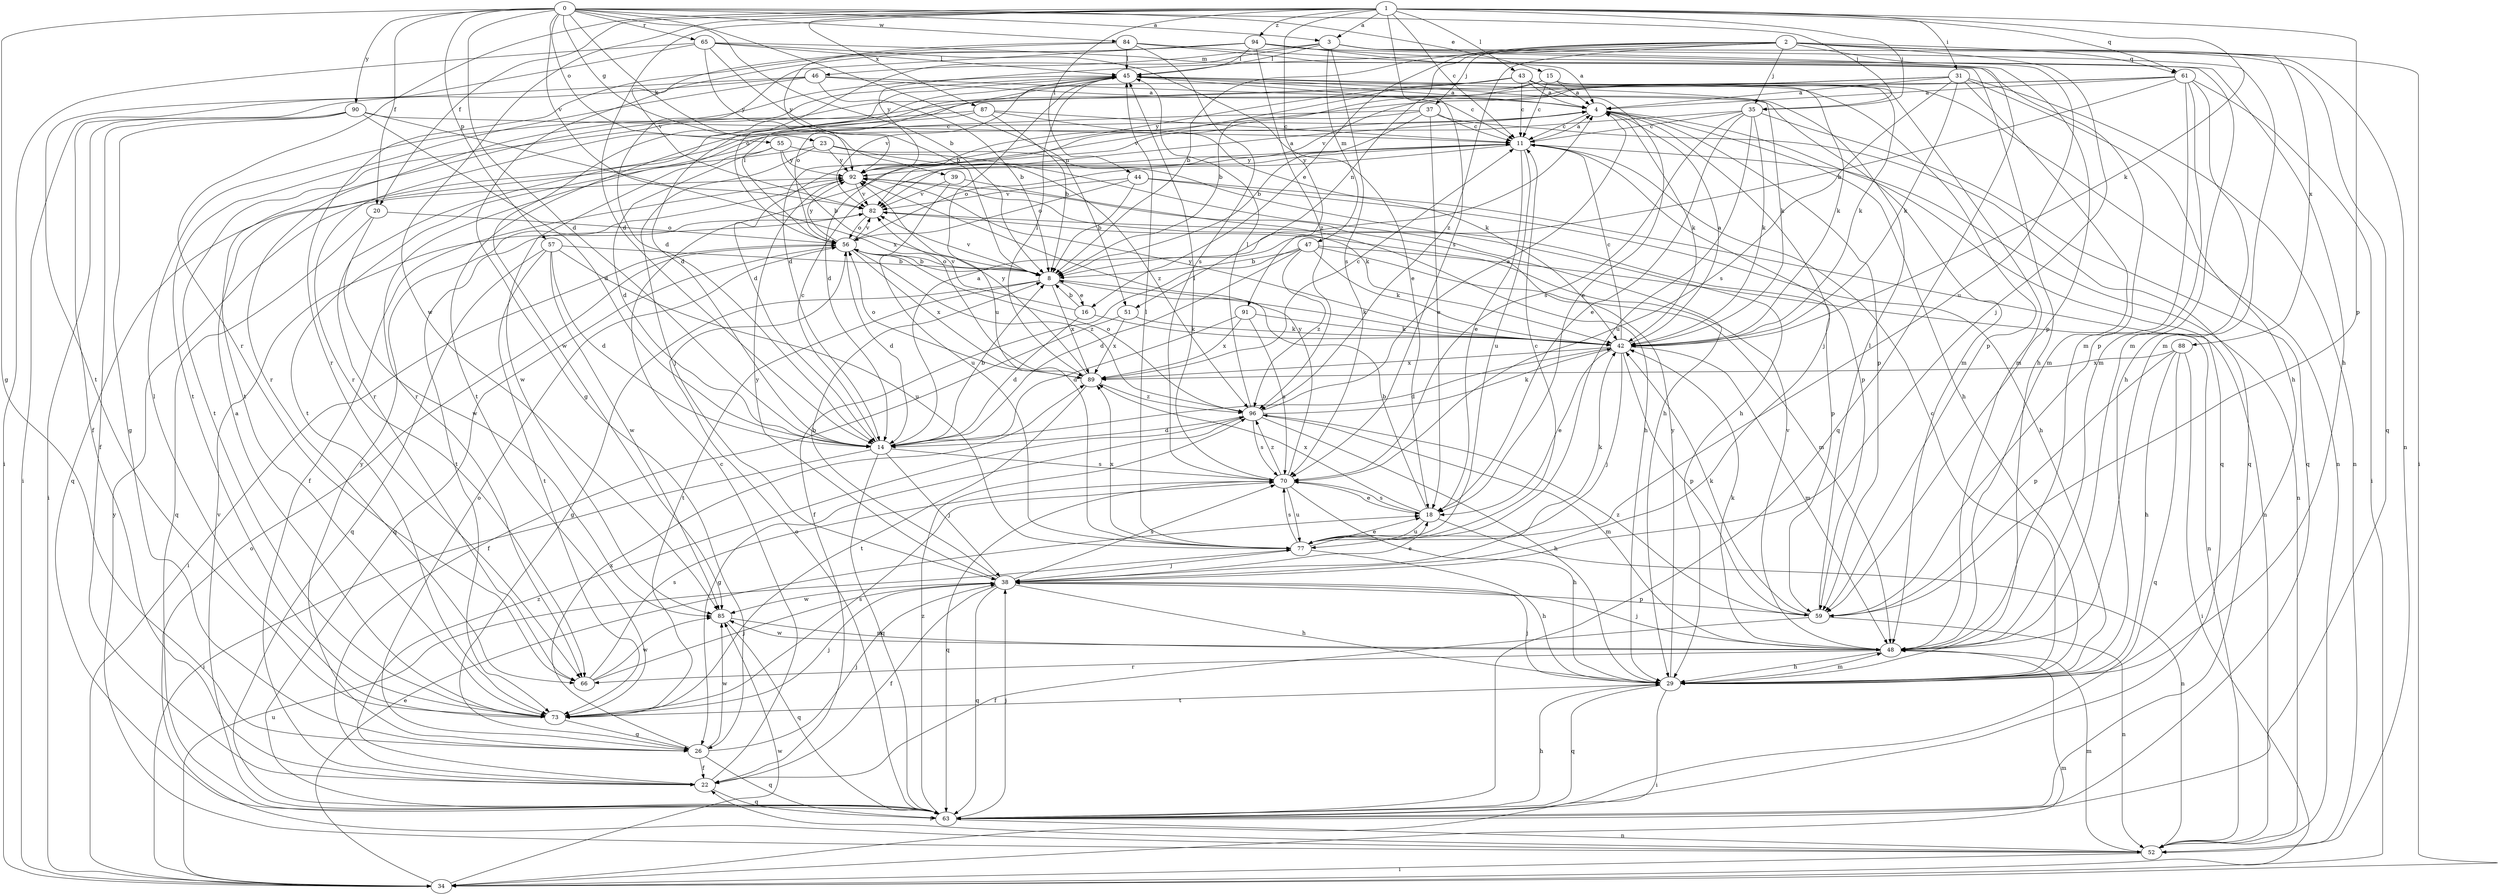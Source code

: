 strict digraph  {
0;
1;
2;
3;
4;
8;
11;
14;
15;
16;
18;
20;
22;
23;
26;
29;
31;
34;
35;
37;
38;
39;
42;
43;
44;
45;
46;
47;
48;
51;
52;
55;
56;
57;
59;
61;
63;
65;
66;
70;
73;
77;
82;
84;
85;
87;
88;
89;
90;
91;
92;
94;
96;
0 -> 3  [label=a];
0 -> 8  [label=b];
0 -> 14  [label=d];
0 -> 15  [label=e];
0 -> 20  [label=f];
0 -> 23  [label=g];
0 -> 26  [label=g];
0 -> 35  [label=j];
0 -> 39  [label=k];
0 -> 51  [label=n];
0 -> 55  [label=o];
0 -> 57  [label=p];
0 -> 65  [label=r];
0 -> 82  [label=v];
0 -> 84  [label=w];
0 -> 90  [label=y];
1 -> 3  [label=a];
1 -> 11  [label=c];
1 -> 14  [label=d];
1 -> 20  [label=f];
1 -> 31  [label=i];
1 -> 35  [label=j];
1 -> 42  [label=k];
1 -> 43  [label=l];
1 -> 44  [label=l];
1 -> 59  [label=p];
1 -> 61  [label=q];
1 -> 66  [label=r];
1 -> 70  [label=s];
1 -> 85  [label=w];
1 -> 87  [label=x];
1 -> 91  [label=y];
1 -> 94  [label=z];
2 -> 8  [label=b];
2 -> 16  [label=e];
2 -> 34  [label=i];
2 -> 35  [label=j];
2 -> 37  [label=j];
2 -> 38  [label=j];
2 -> 51  [label=n];
2 -> 52  [label=n];
2 -> 61  [label=q];
2 -> 63  [label=q];
2 -> 77  [label=u];
2 -> 92  [label=y];
2 -> 96  [label=z];
3 -> 45  [label=l];
3 -> 46  [label=m];
3 -> 47  [label=m];
3 -> 48  [label=m];
3 -> 56  [label=o];
3 -> 63  [label=q];
3 -> 70  [label=s];
3 -> 88  [label=x];
4 -> 11  [label=c];
4 -> 14  [label=d];
4 -> 29  [label=h];
4 -> 38  [label=j];
4 -> 42  [label=k];
4 -> 59  [label=p];
4 -> 63  [label=q];
8 -> 16  [label=e];
8 -> 26  [label=g];
8 -> 42  [label=k];
8 -> 56  [label=o];
8 -> 73  [label=t];
8 -> 82  [label=v];
8 -> 89  [label=x];
11 -> 4  [label=a];
11 -> 18  [label=e];
11 -> 52  [label=n];
11 -> 56  [label=o];
11 -> 59  [label=p];
11 -> 77  [label=u];
11 -> 92  [label=y];
14 -> 4  [label=a];
14 -> 8  [label=b];
14 -> 11  [label=c];
14 -> 34  [label=i];
14 -> 38  [label=j];
14 -> 63  [label=q];
14 -> 70  [label=s];
15 -> 4  [label=a];
15 -> 8  [label=b];
15 -> 11  [label=c];
15 -> 42  [label=k];
15 -> 48  [label=m];
15 -> 82  [label=v];
16 -> 8  [label=b];
16 -> 14  [label=d];
16 -> 42  [label=k];
16 -> 82  [label=v];
18 -> 8  [label=b];
18 -> 52  [label=n];
18 -> 70  [label=s];
18 -> 77  [label=u];
18 -> 89  [label=x];
20 -> 56  [label=o];
20 -> 63  [label=q];
20 -> 85  [label=w];
22 -> 11  [label=c];
22 -> 63  [label=q];
22 -> 96  [label=z];
23 -> 29  [label=h];
23 -> 38  [label=j];
23 -> 63  [label=q];
23 -> 92  [label=y];
23 -> 96  [label=z];
26 -> 22  [label=f];
26 -> 38  [label=j];
26 -> 56  [label=o];
26 -> 63  [label=q];
26 -> 85  [label=w];
26 -> 89  [label=x];
26 -> 92  [label=y];
29 -> 11  [label=c];
29 -> 34  [label=i];
29 -> 38  [label=j];
29 -> 48  [label=m];
29 -> 63  [label=q];
29 -> 73  [label=t];
29 -> 92  [label=y];
31 -> 4  [label=a];
31 -> 29  [label=h];
31 -> 42  [label=k];
31 -> 48  [label=m];
31 -> 52  [label=n];
31 -> 70  [label=s];
31 -> 73  [label=t];
31 -> 82  [label=v];
34 -> 18  [label=e];
34 -> 48  [label=m];
34 -> 77  [label=u];
34 -> 85  [label=w];
35 -> 11  [label=c];
35 -> 18  [label=e];
35 -> 42  [label=k];
35 -> 63  [label=q];
35 -> 70  [label=s];
35 -> 73  [label=t];
35 -> 77  [label=u];
37 -> 8  [label=b];
37 -> 11  [label=c];
37 -> 14  [label=d];
37 -> 18  [label=e];
37 -> 63  [label=q];
37 -> 66  [label=r];
38 -> 8  [label=b];
38 -> 18  [label=e];
38 -> 22  [label=f];
38 -> 29  [label=h];
38 -> 59  [label=p];
38 -> 63  [label=q];
38 -> 70  [label=s];
38 -> 85  [label=w];
38 -> 92  [label=y];
39 -> 29  [label=h];
39 -> 77  [label=u];
39 -> 82  [label=v];
42 -> 4  [label=a];
42 -> 11  [label=c];
42 -> 14  [label=d];
42 -> 18  [label=e];
42 -> 38  [label=j];
42 -> 48  [label=m];
42 -> 59  [label=p];
42 -> 89  [label=x];
42 -> 92  [label=y];
43 -> 4  [label=a];
43 -> 11  [label=c];
43 -> 18  [label=e];
43 -> 42  [label=k];
43 -> 52  [label=n];
43 -> 66  [label=r];
43 -> 85  [label=w];
43 -> 92  [label=y];
44 -> 8  [label=b];
44 -> 29  [label=h];
44 -> 52  [label=n];
44 -> 56  [label=o];
44 -> 82  [label=v];
45 -> 4  [label=a];
45 -> 11  [label=c];
45 -> 14  [label=d];
45 -> 42  [label=k];
45 -> 56  [label=o];
45 -> 59  [label=p];
45 -> 66  [label=r];
45 -> 77  [label=u];
45 -> 82  [label=v];
46 -> 4  [label=a];
46 -> 8  [label=b];
46 -> 22  [label=f];
46 -> 34  [label=i];
46 -> 48  [label=m];
46 -> 73  [label=t];
47 -> 8  [label=b];
47 -> 14  [label=d];
47 -> 22  [label=f];
47 -> 42  [label=k];
47 -> 48  [label=m];
47 -> 52  [label=n];
47 -> 96  [label=z];
48 -> 29  [label=h];
48 -> 38  [label=j];
48 -> 42  [label=k];
48 -> 66  [label=r];
48 -> 82  [label=v];
48 -> 85  [label=w];
51 -> 22  [label=f];
51 -> 42  [label=k];
51 -> 89  [label=x];
52 -> 22  [label=f];
52 -> 34  [label=i];
52 -> 48  [label=m];
52 -> 56  [label=o];
52 -> 92  [label=y];
55 -> 8  [label=b];
55 -> 14  [label=d];
55 -> 29  [label=h];
55 -> 85  [label=w];
55 -> 92  [label=y];
56 -> 8  [label=b];
56 -> 14  [label=d];
56 -> 34  [label=i];
56 -> 45  [label=l];
56 -> 63  [label=q];
56 -> 82  [label=v];
56 -> 89  [label=x];
56 -> 92  [label=y];
56 -> 96  [label=z];
57 -> 8  [label=b];
57 -> 14  [label=d];
57 -> 63  [label=q];
57 -> 73  [label=t];
57 -> 77  [label=u];
57 -> 85  [label=w];
59 -> 22  [label=f];
59 -> 42  [label=k];
59 -> 45  [label=l];
59 -> 52  [label=n];
59 -> 96  [label=z];
61 -> 4  [label=a];
61 -> 8  [label=b];
61 -> 14  [label=d];
61 -> 29  [label=h];
61 -> 34  [label=i];
61 -> 48  [label=m];
61 -> 59  [label=p];
61 -> 73  [label=t];
63 -> 29  [label=h];
63 -> 38  [label=j];
63 -> 52  [label=n];
63 -> 56  [label=o];
63 -> 82  [label=v];
63 -> 96  [label=z];
65 -> 8  [label=b];
65 -> 18  [label=e];
65 -> 29  [label=h];
65 -> 34  [label=i];
65 -> 45  [label=l];
65 -> 73  [label=t];
65 -> 92  [label=y];
66 -> 38  [label=j];
66 -> 70  [label=s];
66 -> 85  [label=w];
70 -> 18  [label=e];
70 -> 29  [label=h];
70 -> 45  [label=l];
70 -> 63  [label=q];
70 -> 77  [label=u];
70 -> 92  [label=y];
70 -> 96  [label=z];
73 -> 4  [label=a];
73 -> 26  [label=g];
73 -> 38  [label=j];
73 -> 45  [label=l];
73 -> 70  [label=s];
77 -> 11  [label=c];
77 -> 18  [label=e];
77 -> 29  [label=h];
77 -> 38  [label=j];
77 -> 42  [label=k];
77 -> 45  [label=l];
77 -> 70  [label=s];
77 -> 89  [label=x];
82 -> 56  [label=o];
82 -> 59  [label=p];
82 -> 73  [label=t];
84 -> 45  [label=l];
84 -> 48  [label=m];
84 -> 59  [label=p];
84 -> 70  [label=s];
84 -> 82  [label=v];
84 -> 92  [label=y];
85 -> 48  [label=m];
85 -> 63  [label=q];
87 -> 8  [label=b];
87 -> 11  [label=c];
87 -> 42  [label=k];
87 -> 66  [label=r];
87 -> 73  [label=t];
88 -> 29  [label=h];
88 -> 34  [label=i];
88 -> 59  [label=p];
88 -> 63  [label=q];
88 -> 89  [label=x];
89 -> 11  [label=c];
89 -> 45  [label=l];
89 -> 56  [label=o];
89 -> 73  [label=t];
89 -> 92  [label=y];
89 -> 96  [label=z];
90 -> 11  [label=c];
90 -> 14  [label=d];
90 -> 22  [label=f];
90 -> 26  [label=g];
90 -> 34  [label=i];
90 -> 89  [label=x];
91 -> 14  [label=d];
91 -> 42  [label=k];
91 -> 70  [label=s];
91 -> 89  [label=x];
92 -> 4  [label=a];
92 -> 22  [label=f];
92 -> 42  [label=k];
92 -> 82  [label=v];
94 -> 4  [label=a];
94 -> 14  [label=d];
94 -> 26  [label=g];
94 -> 29  [label=h];
94 -> 45  [label=l];
94 -> 48  [label=m];
94 -> 66  [label=r];
94 -> 96  [label=z];
96 -> 4  [label=a];
96 -> 14  [label=d];
96 -> 26  [label=g];
96 -> 29  [label=h];
96 -> 42  [label=k];
96 -> 45  [label=l];
96 -> 48  [label=m];
96 -> 56  [label=o];
96 -> 70  [label=s];
}

